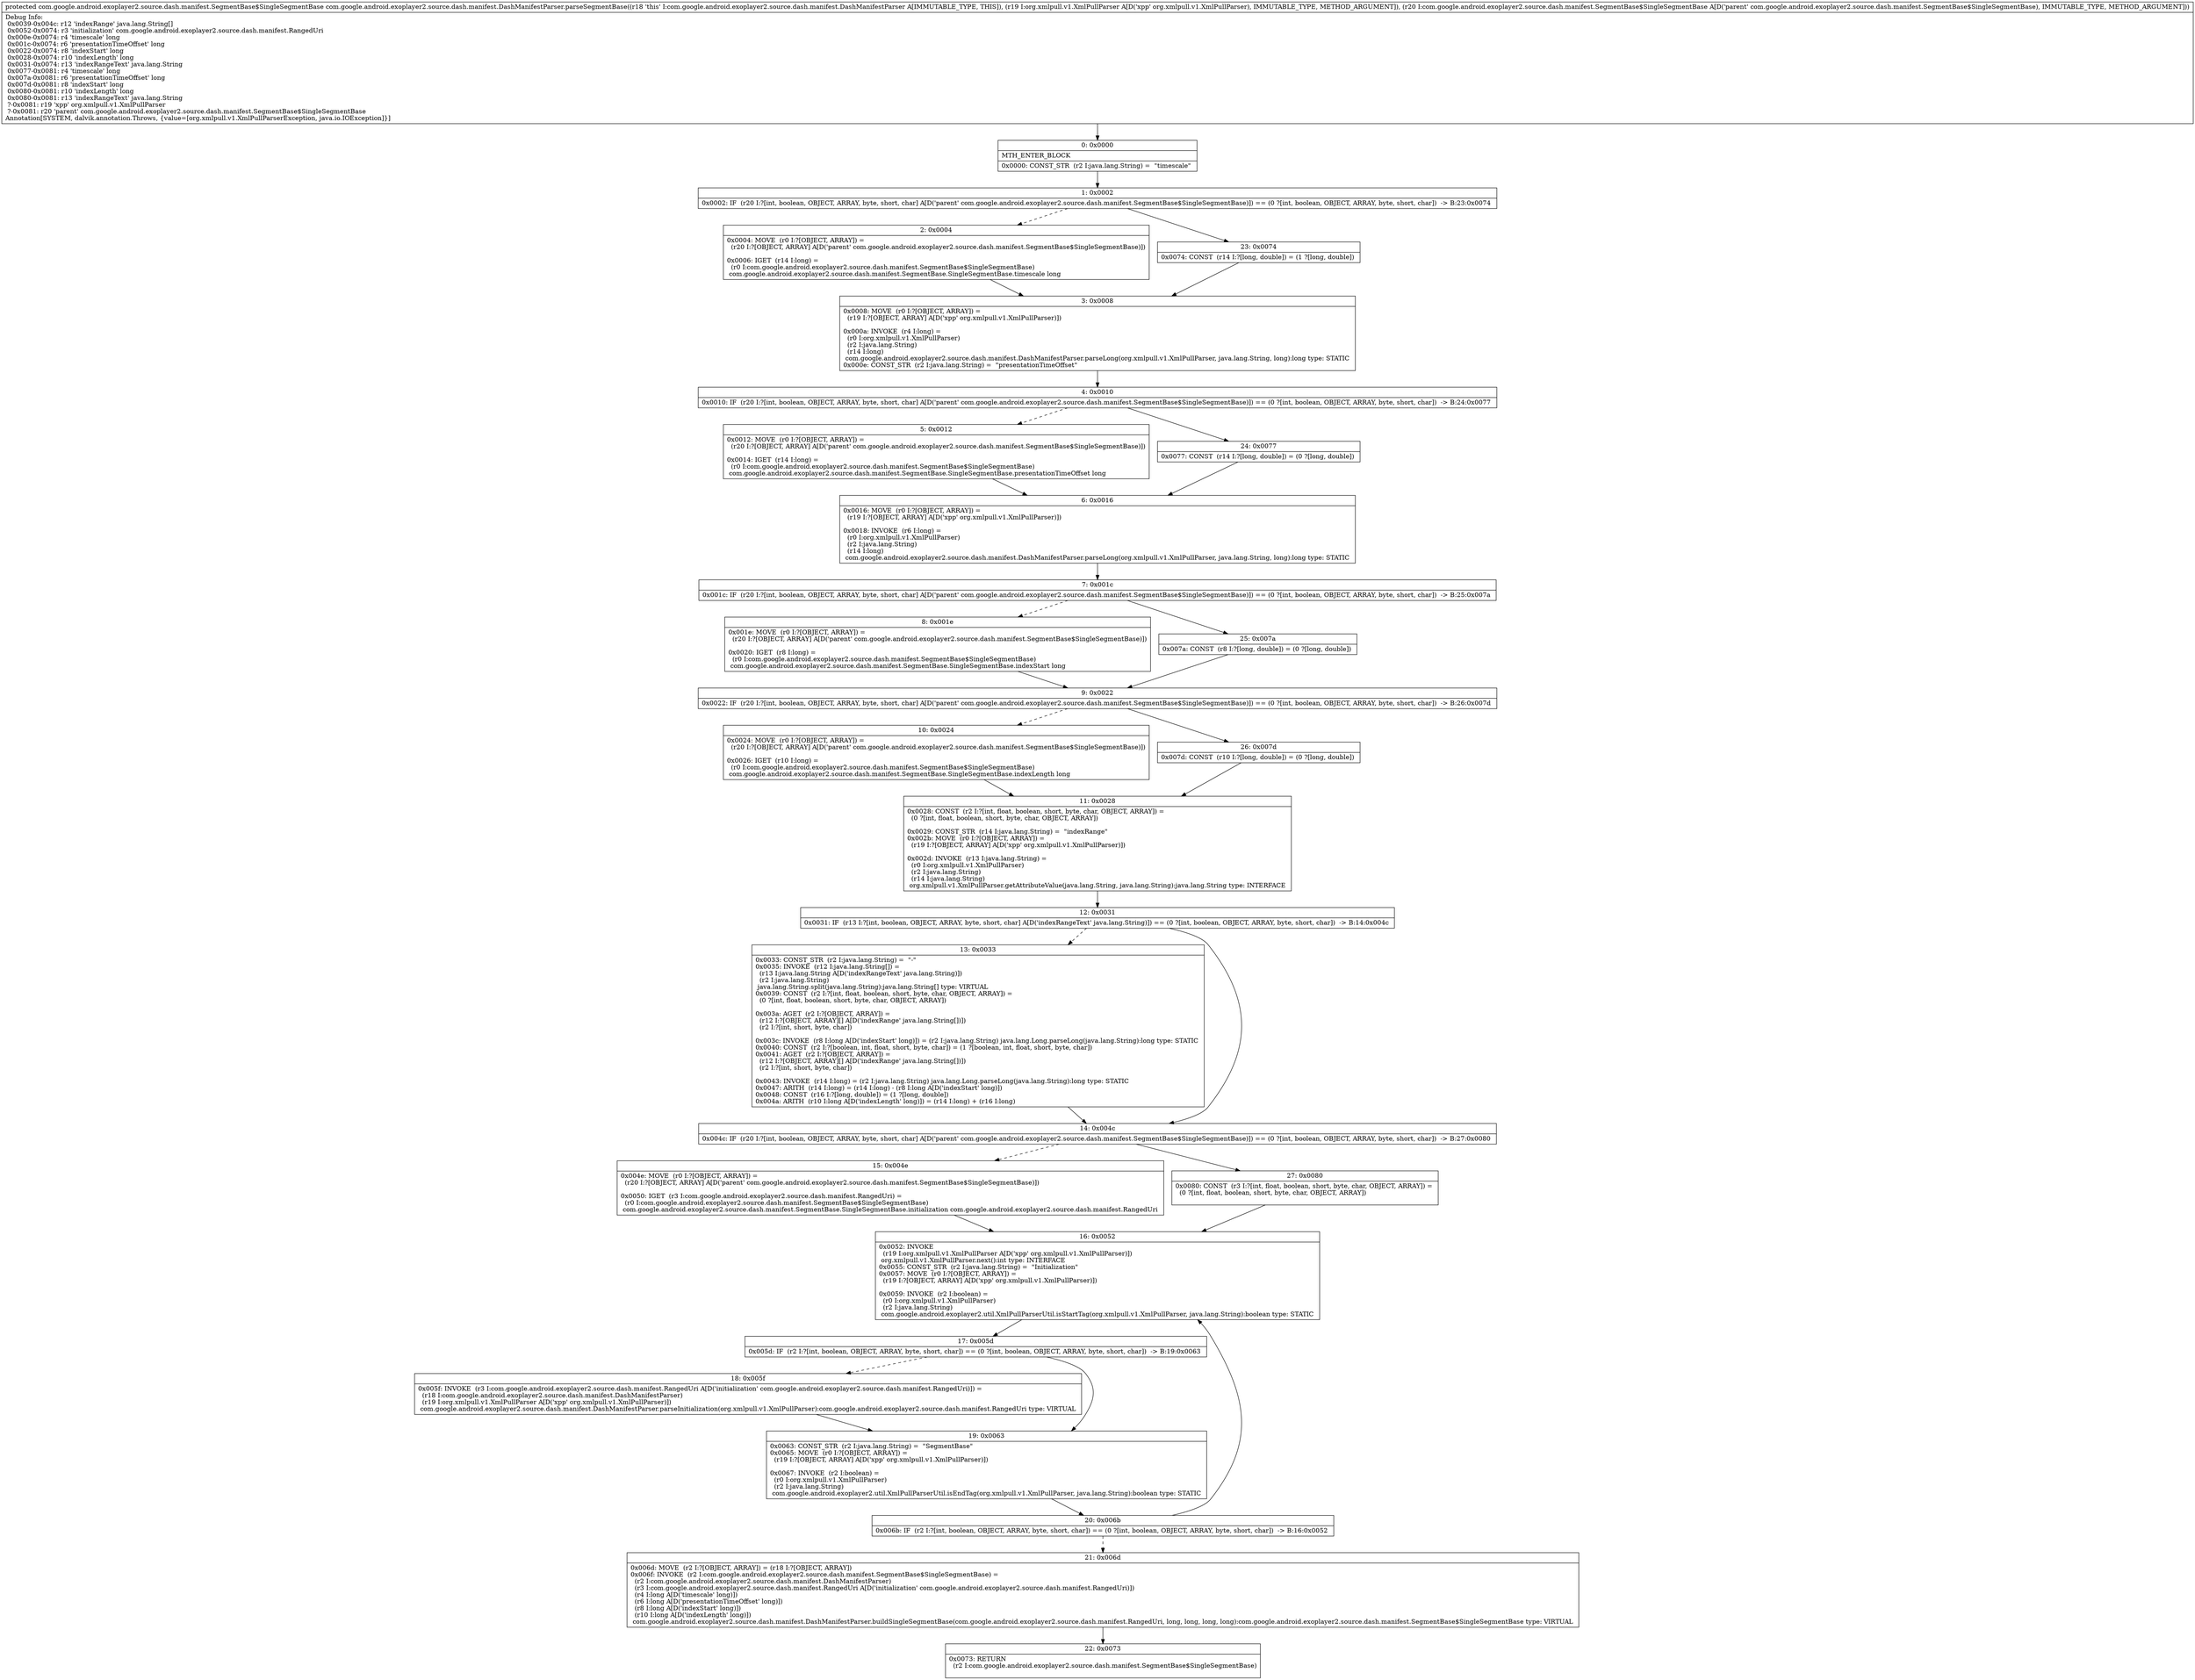 digraph "CFG forcom.google.android.exoplayer2.source.dash.manifest.DashManifestParser.parseSegmentBase(Lorg\/xmlpull\/v1\/XmlPullParser;Lcom\/google\/android\/exoplayer2\/source\/dash\/manifest\/SegmentBase$SingleSegmentBase;)Lcom\/google\/android\/exoplayer2\/source\/dash\/manifest\/SegmentBase$SingleSegmentBase;" {
Node_0 [shape=record,label="{0\:\ 0x0000|MTH_ENTER_BLOCK\l|0x0000: CONST_STR  (r2 I:java.lang.String) =  \"timescale\" \l}"];
Node_1 [shape=record,label="{1\:\ 0x0002|0x0002: IF  (r20 I:?[int, boolean, OBJECT, ARRAY, byte, short, char] A[D('parent' com.google.android.exoplayer2.source.dash.manifest.SegmentBase$SingleSegmentBase)]) == (0 ?[int, boolean, OBJECT, ARRAY, byte, short, char])  \-\> B:23:0x0074 \l}"];
Node_2 [shape=record,label="{2\:\ 0x0004|0x0004: MOVE  (r0 I:?[OBJECT, ARRAY]) = \l  (r20 I:?[OBJECT, ARRAY] A[D('parent' com.google.android.exoplayer2.source.dash.manifest.SegmentBase$SingleSegmentBase)])\l \l0x0006: IGET  (r14 I:long) = \l  (r0 I:com.google.android.exoplayer2.source.dash.manifest.SegmentBase$SingleSegmentBase)\l com.google.android.exoplayer2.source.dash.manifest.SegmentBase.SingleSegmentBase.timescale long \l}"];
Node_3 [shape=record,label="{3\:\ 0x0008|0x0008: MOVE  (r0 I:?[OBJECT, ARRAY]) = \l  (r19 I:?[OBJECT, ARRAY] A[D('xpp' org.xmlpull.v1.XmlPullParser)])\l \l0x000a: INVOKE  (r4 I:long) = \l  (r0 I:org.xmlpull.v1.XmlPullParser)\l  (r2 I:java.lang.String)\l  (r14 I:long)\l com.google.android.exoplayer2.source.dash.manifest.DashManifestParser.parseLong(org.xmlpull.v1.XmlPullParser, java.lang.String, long):long type: STATIC \l0x000e: CONST_STR  (r2 I:java.lang.String) =  \"presentationTimeOffset\" \l}"];
Node_4 [shape=record,label="{4\:\ 0x0010|0x0010: IF  (r20 I:?[int, boolean, OBJECT, ARRAY, byte, short, char] A[D('parent' com.google.android.exoplayer2.source.dash.manifest.SegmentBase$SingleSegmentBase)]) == (0 ?[int, boolean, OBJECT, ARRAY, byte, short, char])  \-\> B:24:0x0077 \l}"];
Node_5 [shape=record,label="{5\:\ 0x0012|0x0012: MOVE  (r0 I:?[OBJECT, ARRAY]) = \l  (r20 I:?[OBJECT, ARRAY] A[D('parent' com.google.android.exoplayer2.source.dash.manifest.SegmentBase$SingleSegmentBase)])\l \l0x0014: IGET  (r14 I:long) = \l  (r0 I:com.google.android.exoplayer2.source.dash.manifest.SegmentBase$SingleSegmentBase)\l com.google.android.exoplayer2.source.dash.manifest.SegmentBase.SingleSegmentBase.presentationTimeOffset long \l}"];
Node_6 [shape=record,label="{6\:\ 0x0016|0x0016: MOVE  (r0 I:?[OBJECT, ARRAY]) = \l  (r19 I:?[OBJECT, ARRAY] A[D('xpp' org.xmlpull.v1.XmlPullParser)])\l \l0x0018: INVOKE  (r6 I:long) = \l  (r0 I:org.xmlpull.v1.XmlPullParser)\l  (r2 I:java.lang.String)\l  (r14 I:long)\l com.google.android.exoplayer2.source.dash.manifest.DashManifestParser.parseLong(org.xmlpull.v1.XmlPullParser, java.lang.String, long):long type: STATIC \l}"];
Node_7 [shape=record,label="{7\:\ 0x001c|0x001c: IF  (r20 I:?[int, boolean, OBJECT, ARRAY, byte, short, char] A[D('parent' com.google.android.exoplayer2.source.dash.manifest.SegmentBase$SingleSegmentBase)]) == (0 ?[int, boolean, OBJECT, ARRAY, byte, short, char])  \-\> B:25:0x007a \l}"];
Node_8 [shape=record,label="{8\:\ 0x001e|0x001e: MOVE  (r0 I:?[OBJECT, ARRAY]) = \l  (r20 I:?[OBJECT, ARRAY] A[D('parent' com.google.android.exoplayer2.source.dash.manifest.SegmentBase$SingleSegmentBase)])\l \l0x0020: IGET  (r8 I:long) = \l  (r0 I:com.google.android.exoplayer2.source.dash.manifest.SegmentBase$SingleSegmentBase)\l com.google.android.exoplayer2.source.dash.manifest.SegmentBase.SingleSegmentBase.indexStart long \l}"];
Node_9 [shape=record,label="{9\:\ 0x0022|0x0022: IF  (r20 I:?[int, boolean, OBJECT, ARRAY, byte, short, char] A[D('parent' com.google.android.exoplayer2.source.dash.manifest.SegmentBase$SingleSegmentBase)]) == (0 ?[int, boolean, OBJECT, ARRAY, byte, short, char])  \-\> B:26:0x007d \l}"];
Node_10 [shape=record,label="{10\:\ 0x0024|0x0024: MOVE  (r0 I:?[OBJECT, ARRAY]) = \l  (r20 I:?[OBJECT, ARRAY] A[D('parent' com.google.android.exoplayer2.source.dash.manifest.SegmentBase$SingleSegmentBase)])\l \l0x0026: IGET  (r10 I:long) = \l  (r0 I:com.google.android.exoplayer2.source.dash.manifest.SegmentBase$SingleSegmentBase)\l com.google.android.exoplayer2.source.dash.manifest.SegmentBase.SingleSegmentBase.indexLength long \l}"];
Node_11 [shape=record,label="{11\:\ 0x0028|0x0028: CONST  (r2 I:?[int, float, boolean, short, byte, char, OBJECT, ARRAY]) = \l  (0 ?[int, float, boolean, short, byte, char, OBJECT, ARRAY])\l \l0x0029: CONST_STR  (r14 I:java.lang.String) =  \"indexRange\" \l0x002b: MOVE  (r0 I:?[OBJECT, ARRAY]) = \l  (r19 I:?[OBJECT, ARRAY] A[D('xpp' org.xmlpull.v1.XmlPullParser)])\l \l0x002d: INVOKE  (r13 I:java.lang.String) = \l  (r0 I:org.xmlpull.v1.XmlPullParser)\l  (r2 I:java.lang.String)\l  (r14 I:java.lang.String)\l org.xmlpull.v1.XmlPullParser.getAttributeValue(java.lang.String, java.lang.String):java.lang.String type: INTERFACE \l}"];
Node_12 [shape=record,label="{12\:\ 0x0031|0x0031: IF  (r13 I:?[int, boolean, OBJECT, ARRAY, byte, short, char] A[D('indexRangeText' java.lang.String)]) == (0 ?[int, boolean, OBJECT, ARRAY, byte, short, char])  \-\> B:14:0x004c \l}"];
Node_13 [shape=record,label="{13\:\ 0x0033|0x0033: CONST_STR  (r2 I:java.lang.String) =  \"\-\" \l0x0035: INVOKE  (r12 I:java.lang.String[]) = \l  (r13 I:java.lang.String A[D('indexRangeText' java.lang.String)])\l  (r2 I:java.lang.String)\l java.lang.String.split(java.lang.String):java.lang.String[] type: VIRTUAL \l0x0039: CONST  (r2 I:?[int, float, boolean, short, byte, char, OBJECT, ARRAY]) = \l  (0 ?[int, float, boolean, short, byte, char, OBJECT, ARRAY])\l \l0x003a: AGET  (r2 I:?[OBJECT, ARRAY]) = \l  (r12 I:?[OBJECT, ARRAY][] A[D('indexRange' java.lang.String[])])\l  (r2 I:?[int, short, byte, char])\l \l0x003c: INVOKE  (r8 I:long A[D('indexStart' long)]) = (r2 I:java.lang.String) java.lang.Long.parseLong(java.lang.String):long type: STATIC \l0x0040: CONST  (r2 I:?[boolean, int, float, short, byte, char]) = (1 ?[boolean, int, float, short, byte, char]) \l0x0041: AGET  (r2 I:?[OBJECT, ARRAY]) = \l  (r12 I:?[OBJECT, ARRAY][] A[D('indexRange' java.lang.String[])])\l  (r2 I:?[int, short, byte, char])\l \l0x0043: INVOKE  (r14 I:long) = (r2 I:java.lang.String) java.lang.Long.parseLong(java.lang.String):long type: STATIC \l0x0047: ARITH  (r14 I:long) = (r14 I:long) \- (r8 I:long A[D('indexStart' long)]) \l0x0048: CONST  (r16 I:?[long, double]) = (1 ?[long, double]) \l0x004a: ARITH  (r10 I:long A[D('indexLength' long)]) = (r14 I:long) + (r16 I:long) \l}"];
Node_14 [shape=record,label="{14\:\ 0x004c|0x004c: IF  (r20 I:?[int, boolean, OBJECT, ARRAY, byte, short, char] A[D('parent' com.google.android.exoplayer2.source.dash.manifest.SegmentBase$SingleSegmentBase)]) == (0 ?[int, boolean, OBJECT, ARRAY, byte, short, char])  \-\> B:27:0x0080 \l}"];
Node_15 [shape=record,label="{15\:\ 0x004e|0x004e: MOVE  (r0 I:?[OBJECT, ARRAY]) = \l  (r20 I:?[OBJECT, ARRAY] A[D('parent' com.google.android.exoplayer2.source.dash.manifest.SegmentBase$SingleSegmentBase)])\l \l0x0050: IGET  (r3 I:com.google.android.exoplayer2.source.dash.manifest.RangedUri) = \l  (r0 I:com.google.android.exoplayer2.source.dash.manifest.SegmentBase$SingleSegmentBase)\l com.google.android.exoplayer2.source.dash.manifest.SegmentBase.SingleSegmentBase.initialization com.google.android.exoplayer2.source.dash.manifest.RangedUri \l}"];
Node_16 [shape=record,label="{16\:\ 0x0052|0x0052: INVOKE  \l  (r19 I:org.xmlpull.v1.XmlPullParser A[D('xpp' org.xmlpull.v1.XmlPullParser)])\l org.xmlpull.v1.XmlPullParser.next():int type: INTERFACE \l0x0055: CONST_STR  (r2 I:java.lang.String) =  \"Initialization\" \l0x0057: MOVE  (r0 I:?[OBJECT, ARRAY]) = \l  (r19 I:?[OBJECT, ARRAY] A[D('xpp' org.xmlpull.v1.XmlPullParser)])\l \l0x0059: INVOKE  (r2 I:boolean) = \l  (r0 I:org.xmlpull.v1.XmlPullParser)\l  (r2 I:java.lang.String)\l com.google.android.exoplayer2.util.XmlPullParserUtil.isStartTag(org.xmlpull.v1.XmlPullParser, java.lang.String):boolean type: STATIC \l}"];
Node_17 [shape=record,label="{17\:\ 0x005d|0x005d: IF  (r2 I:?[int, boolean, OBJECT, ARRAY, byte, short, char]) == (0 ?[int, boolean, OBJECT, ARRAY, byte, short, char])  \-\> B:19:0x0063 \l}"];
Node_18 [shape=record,label="{18\:\ 0x005f|0x005f: INVOKE  (r3 I:com.google.android.exoplayer2.source.dash.manifest.RangedUri A[D('initialization' com.google.android.exoplayer2.source.dash.manifest.RangedUri)]) = \l  (r18 I:com.google.android.exoplayer2.source.dash.manifest.DashManifestParser)\l  (r19 I:org.xmlpull.v1.XmlPullParser A[D('xpp' org.xmlpull.v1.XmlPullParser)])\l com.google.android.exoplayer2.source.dash.manifest.DashManifestParser.parseInitialization(org.xmlpull.v1.XmlPullParser):com.google.android.exoplayer2.source.dash.manifest.RangedUri type: VIRTUAL \l}"];
Node_19 [shape=record,label="{19\:\ 0x0063|0x0063: CONST_STR  (r2 I:java.lang.String) =  \"SegmentBase\" \l0x0065: MOVE  (r0 I:?[OBJECT, ARRAY]) = \l  (r19 I:?[OBJECT, ARRAY] A[D('xpp' org.xmlpull.v1.XmlPullParser)])\l \l0x0067: INVOKE  (r2 I:boolean) = \l  (r0 I:org.xmlpull.v1.XmlPullParser)\l  (r2 I:java.lang.String)\l com.google.android.exoplayer2.util.XmlPullParserUtil.isEndTag(org.xmlpull.v1.XmlPullParser, java.lang.String):boolean type: STATIC \l}"];
Node_20 [shape=record,label="{20\:\ 0x006b|0x006b: IF  (r2 I:?[int, boolean, OBJECT, ARRAY, byte, short, char]) == (0 ?[int, boolean, OBJECT, ARRAY, byte, short, char])  \-\> B:16:0x0052 \l}"];
Node_21 [shape=record,label="{21\:\ 0x006d|0x006d: MOVE  (r2 I:?[OBJECT, ARRAY]) = (r18 I:?[OBJECT, ARRAY]) \l0x006f: INVOKE  (r2 I:com.google.android.exoplayer2.source.dash.manifest.SegmentBase$SingleSegmentBase) = \l  (r2 I:com.google.android.exoplayer2.source.dash.manifest.DashManifestParser)\l  (r3 I:com.google.android.exoplayer2.source.dash.manifest.RangedUri A[D('initialization' com.google.android.exoplayer2.source.dash.manifest.RangedUri)])\l  (r4 I:long A[D('timescale' long)])\l  (r6 I:long A[D('presentationTimeOffset' long)])\l  (r8 I:long A[D('indexStart' long)])\l  (r10 I:long A[D('indexLength' long)])\l com.google.android.exoplayer2.source.dash.manifest.DashManifestParser.buildSingleSegmentBase(com.google.android.exoplayer2.source.dash.manifest.RangedUri, long, long, long, long):com.google.android.exoplayer2.source.dash.manifest.SegmentBase$SingleSegmentBase type: VIRTUAL \l}"];
Node_22 [shape=record,label="{22\:\ 0x0073|0x0073: RETURN  \l  (r2 I:com.google.android.exoplayer2.source.dash.manifest.SegmentBase$SingleSegmentBase)\l \l}"];
Node_23 [shape=record,label="{23\:\ 0x0074|0x0074: CONST  (r14 I:?[long, double]) = (1 ?[long, double]) \l}"];
Node_24 [shape=record,label="{24\:\ 0x0077|0x0077: CONST  (r14 I:?[long, double]) = (0 ?[long, double]) \l}"];
Node_25 [shape=record,label="{25\:\ 0x007a|0x007a: CONST  (r8 I:?[long, double]) = (0 ?[long, double]) \l}"];
Node_26 [shape=record,label="{26\:\ 0x007d|0x007d: CONST  (r10 I:?[long, double]) = (0 ?[long, double]) \l}"];
Node_27 [shape=record,label="{27\:\ 0x0080|0x0080: CONST  (r3 I:?[int, float, boolean, short, byte, char, OBJECT, ARRAY]) = \l  (0 ?[int, float, boolean, short, byte, char, OBJECT, ARRAY])\l \l}"];
MethodNode[shape=record,label="{protected com.google.android.exoplayer2.source.dash.manifest.SegmentBase$SingleSegmentBase com.google.android.exoplayer2.source.dash.manifest.DashManifestParser.parseSegmentBase((r18 'this' I:com.google.android.exoplayer2.source.dash.manifest.DashManifestParser A[IMMUTABLE_TYPE, THIS]), (r19 I:org.xmlpull.v1.XmlPullParser A[D('xpp' org.xmlpull.v1.XmlPullParser), IMMUTABLE_TYPE, METHOD_ARGUMENT]), (r20 I:com.google.android.exoplayer2.source.dash.manifest.SegmentBase$SingleSegmentBase A[D('parent' com.google.android.exoplayer2.source.dash.manifest.SegmentBase$SingleSegmentBase), IMMUTABLE_TYPE, METHOD_ARGUMENT]))  | Debug Info:\l  0x0039\-0x004c: r12 'indexRange' java.lang.String[]\l  0x0052\-0x0074: r3 'initialization' com.google.android.exoplayer2.source.dash.manifest.RangedUri\l  0x000e\-0x0074: r4 'timescale' long\l  0x001c\-0x0074: r6 'presentationTimeOffset' long\l  0x0022\-0x0074: r8 'indexStart' long\l  0x0028\-0x0074: r10 'indexLength' long\l  0x0031\-0x0074: r13 'indexRangeText' java.lang.String\l  0x0077\-0x0081: r4 'timescale' long\l  0x007a\-0x0081: r6 'presentationTimeOffset' long\l  0x007d\-0x0081: r8 'indexStart' long\l  0x0080\-0x0081: r10 'indexLength' long\l  0x0080\-0x0081: r13 'indexRangeText' java.lang.String\l  ?\-0x0081: r19 'xpp' org.xmlpull.v1.XmlPullParser\l  ?\-0x0081: r20 'parent' com.google.android.exoplayer2.source.dash.manifest.SegmentBase$SingleSegmentBase\lAnnotation[SYSTEM, dalvik.annotation.Throws, \{value=[org.xmlpull.v1.XmlPullParserException, java.io.IOException]\}]\l}"];
MethodNode -> Node_0;
Node_0 -> Node_1;
Node_1 -> Node_2[style=dashed];
Node_1 -> Node_23;
Node_2 -> Node_3;
Node_3 -> Node_4;
Node_4 -> Node_5[style=dashed];
Node_4 -> Node_24;
Node_5 -> Node_6;
Node_6 -> Node_7;
Node_7 -> Node_8[style=dashed];
Node_7 -> Node_25;
Node_8 -> Node_9;
Node_9 -> Node_10[style=dashed];
Node_9 -> Node_26;
Node_10 -> Node_11;
Node_11 -> Node_12;
Node_12 -> Node_13[style=dashed];
Node_12 -> Node_14;
Node_13 -> Node_14;
Node_14 -> Node_15[style=dashed];
Node_14 -> Node_27;
Node_15 -> Node_16;
Node_16 -> Node_17;
Node_17 -> Node_18[style=dashed];
Node_17 -> Node_19;
Node_18 -> Node_19;
Node_19 -> Node_20;
Node_20 -> Node_16;
Node_20 -> Node_21[style=dashed];
Node_21 -> Node_22;
Node_23 -> Node_3;
Node_24 -> Node_6;
Node_25 -> Node_9;
Node_26 -> Node_11;
Node_27 -> Node_16;
}

